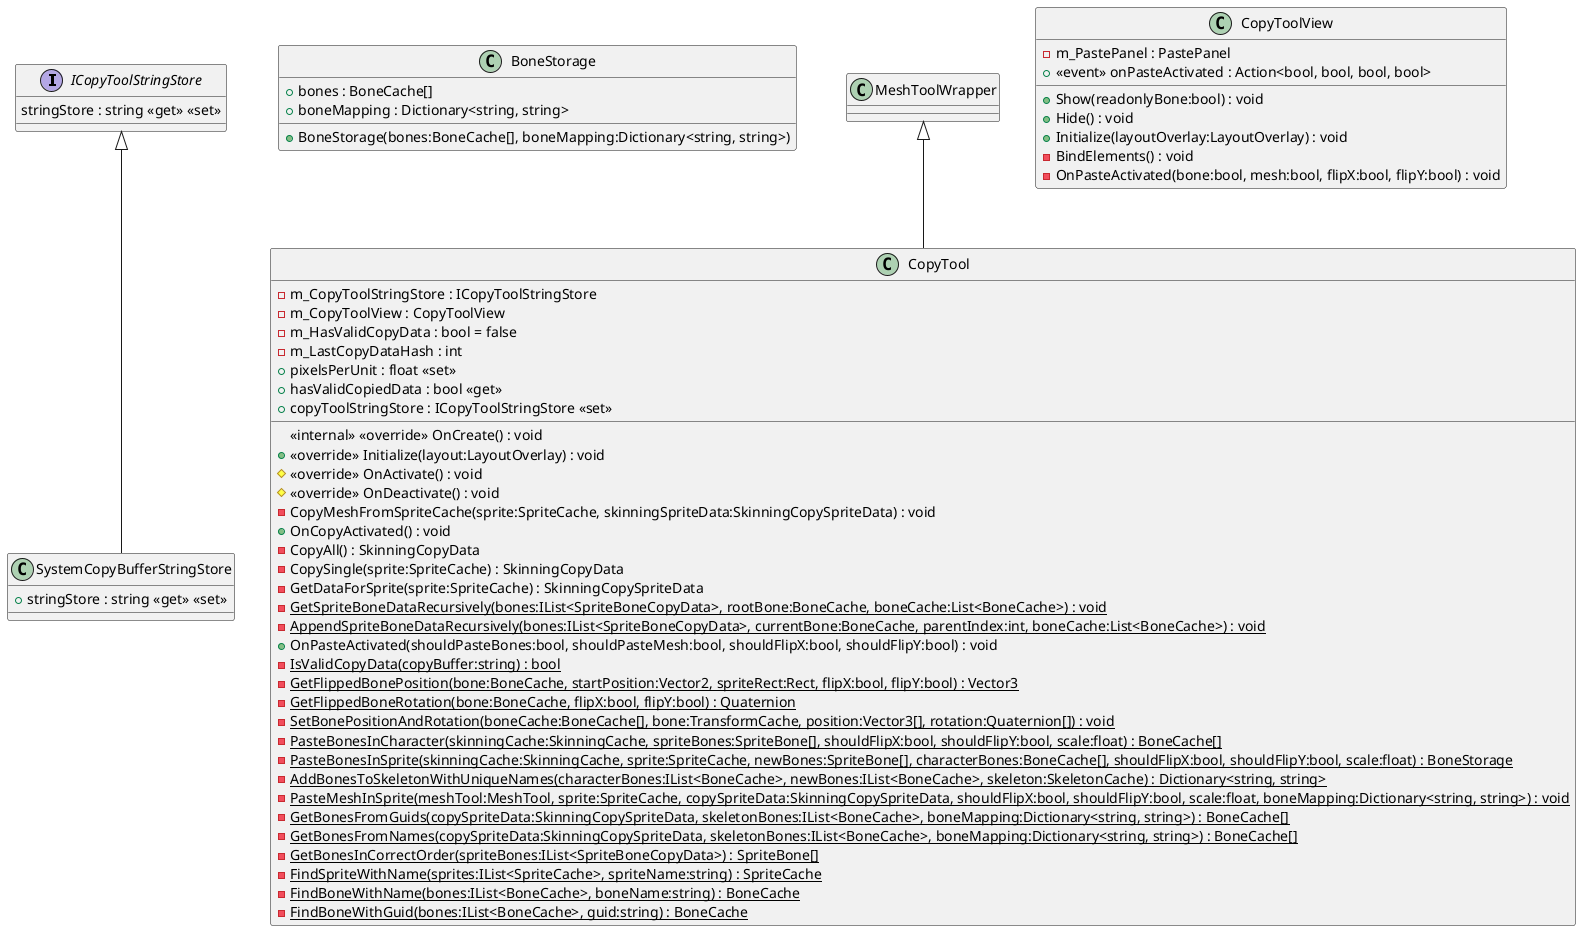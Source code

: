 @startuml
interface ICopyToolStringStore {
    stringStore : string <<get>> <<set>>
}
class SystemCopyBufferStringStore {
    + stringStore : string <<get>> <<set>>
}
class BoneStorage {
    + bones : BoneCache[]
    + boneMapping : Dictionary<string, string>
    + BoneStorage(bones:BoneCache[], boneMapping:Dictionary<string, string>)
}
class CopyTool {
    - m_CopyToolStringStore : ICopyToolStringStore
    - m_CopyToolView : CopyToolView
    - m_HasValidCopyData : bool = false
    - m_LastCopyDataHash : int
    + pixelsPerUnit : float <<set>>
    + hasValidCopiedData : bool <<get>>
    + copyToolStringStore : ICopyToolStringStore <<set>>
    <<internal>> <<override>> OnCreate() : void
    + <<override>> Initialize(layout:LayoutOverlay) : void
    # <<override>> OnActivate() : void
    # <<override>> OnDeactivate() : void
    - CopyMeshFromSpriteCache(sprite:SpriteCache, skinningSpriteData:SkinningCopySpriteData) : void
    + OnCopyActivated() : void
    - CopyAll() : SkinningCopyData
    - CopySingle(sprite:SpriteCache) : SkinningCopyData
    - GetDataForSprite(sprite:SpriteCache) : SkinningCopySpriteData
    {static} - GetSpriteBoneDataRecursively(bones:IList<SpriteBoneCopyData>, rootBone:BoneCache, boneCache:List<BoneCache>) : void
    {static} - AppendSpriteBoneDataRecursively(bones:IList<SpriteBoneCopyData>, currentBone:BoneCache, parentIndex:int, boneCache:List<BoneCache>) : void
    + OnPasteActivated(shouldPasteBones:bool, shouldPasteMesh:bool, shouldFlipX:bool, shouldFlipY:bool) : void
    {static} - IsValidCopyData(copyBuffer:string) : bool
    {static} - GetFlippedBonePosition(bone:BoneCache, startPosition:Vector2, spriteRect:Rect, flipX:bool, flipY:bool) : Vector3
    {static} - GetFlippedBoneRotation(bone:BoneCache, flipX:bool, flipY:bool) : Quaternion
    {static} - SetBonePositionAndRotation(boneCache:BoneCache[], bone:TransformCache, position:Vector3[], rotation:Quaternion[]) : void
    {static} - PasteBonesInCharacter(skinningCache:SkinningCache, spriteBones:SpriteBone[], shouldFlipX:bool, shouldFlipY:bool, scale:float) : BoneCache[]
    {static} - PasteBonesInSprite(skinningCache:SkinningCache, sprite:SpriteCache, newBones:SpriteBone[], characterBones:BoneCache[], shouldFlipX:bool, shouldFlipY:bool, scale:float) : BoneStorage
    {static} - AddBonesToSkeletonWithUniqueNames(characterBones:IList<BoneCache>, newBones:IList<BoneCache>, skeleton:SkeletonCache) : Dictionary<string, string>
    {static} - PasteMeshInSprite(meshTool:MeshTool, sprite:SpriteCache, copySpriteData:SkinningCopySpriteData, shouldFlipX:bool, shouldFlipY:bool, scale:float, boneMapping:Dictionary<string, string>) : void
    {static} - GetBonesFromGuids(copySpriteData:SkinningCopySpriteData, skeletonBones:IList<BoneCache>, boneMapping:Dictionary<string, string>) : BoneCache[]
    {static} - GetBonesFromNames(copySpriteData:SkinningCopySpriteData, skeletonBones:IList<BoneCache>, boneMapping:Dictionary<string, string>) : BoneCache[]
    {static} - GetBonesInCorrectOrder(spriteBones:IList<SpriteBoneCopyData>) : SpriteBone[]
    {static} - FindSpriteWithName(sprites:IList<SpriteCache>, spriteName:string) : SpriteCache
    {static} - FindBoneWithName(bones:IList<BoneCache>, boneName:string) : BoneCache
    {static} - FindBoneWithGuid(bones:IList<BoneCache>, guid:string) : BoneCache
}
class CopyToolView {
    - m_PastePanel : PastePanel
    +  <<event>> onPasteActivated : Action<bool, bool, bool, bool> 
    + Show(readonlyBone:bool) : void
    + Hide() : void
    + Initialize(layoutOverlay:LayoutOverlay) : void
    - BindElements() : void
    - OnPasteActivated(bone:bool, mesh:bool, flipX:bool, flipY:bool) : void
}
ICopyToolStringStore <|-- SystemCopyBufferStringStore
MeshToolWrapper <|-- CopyTool
@enduml
